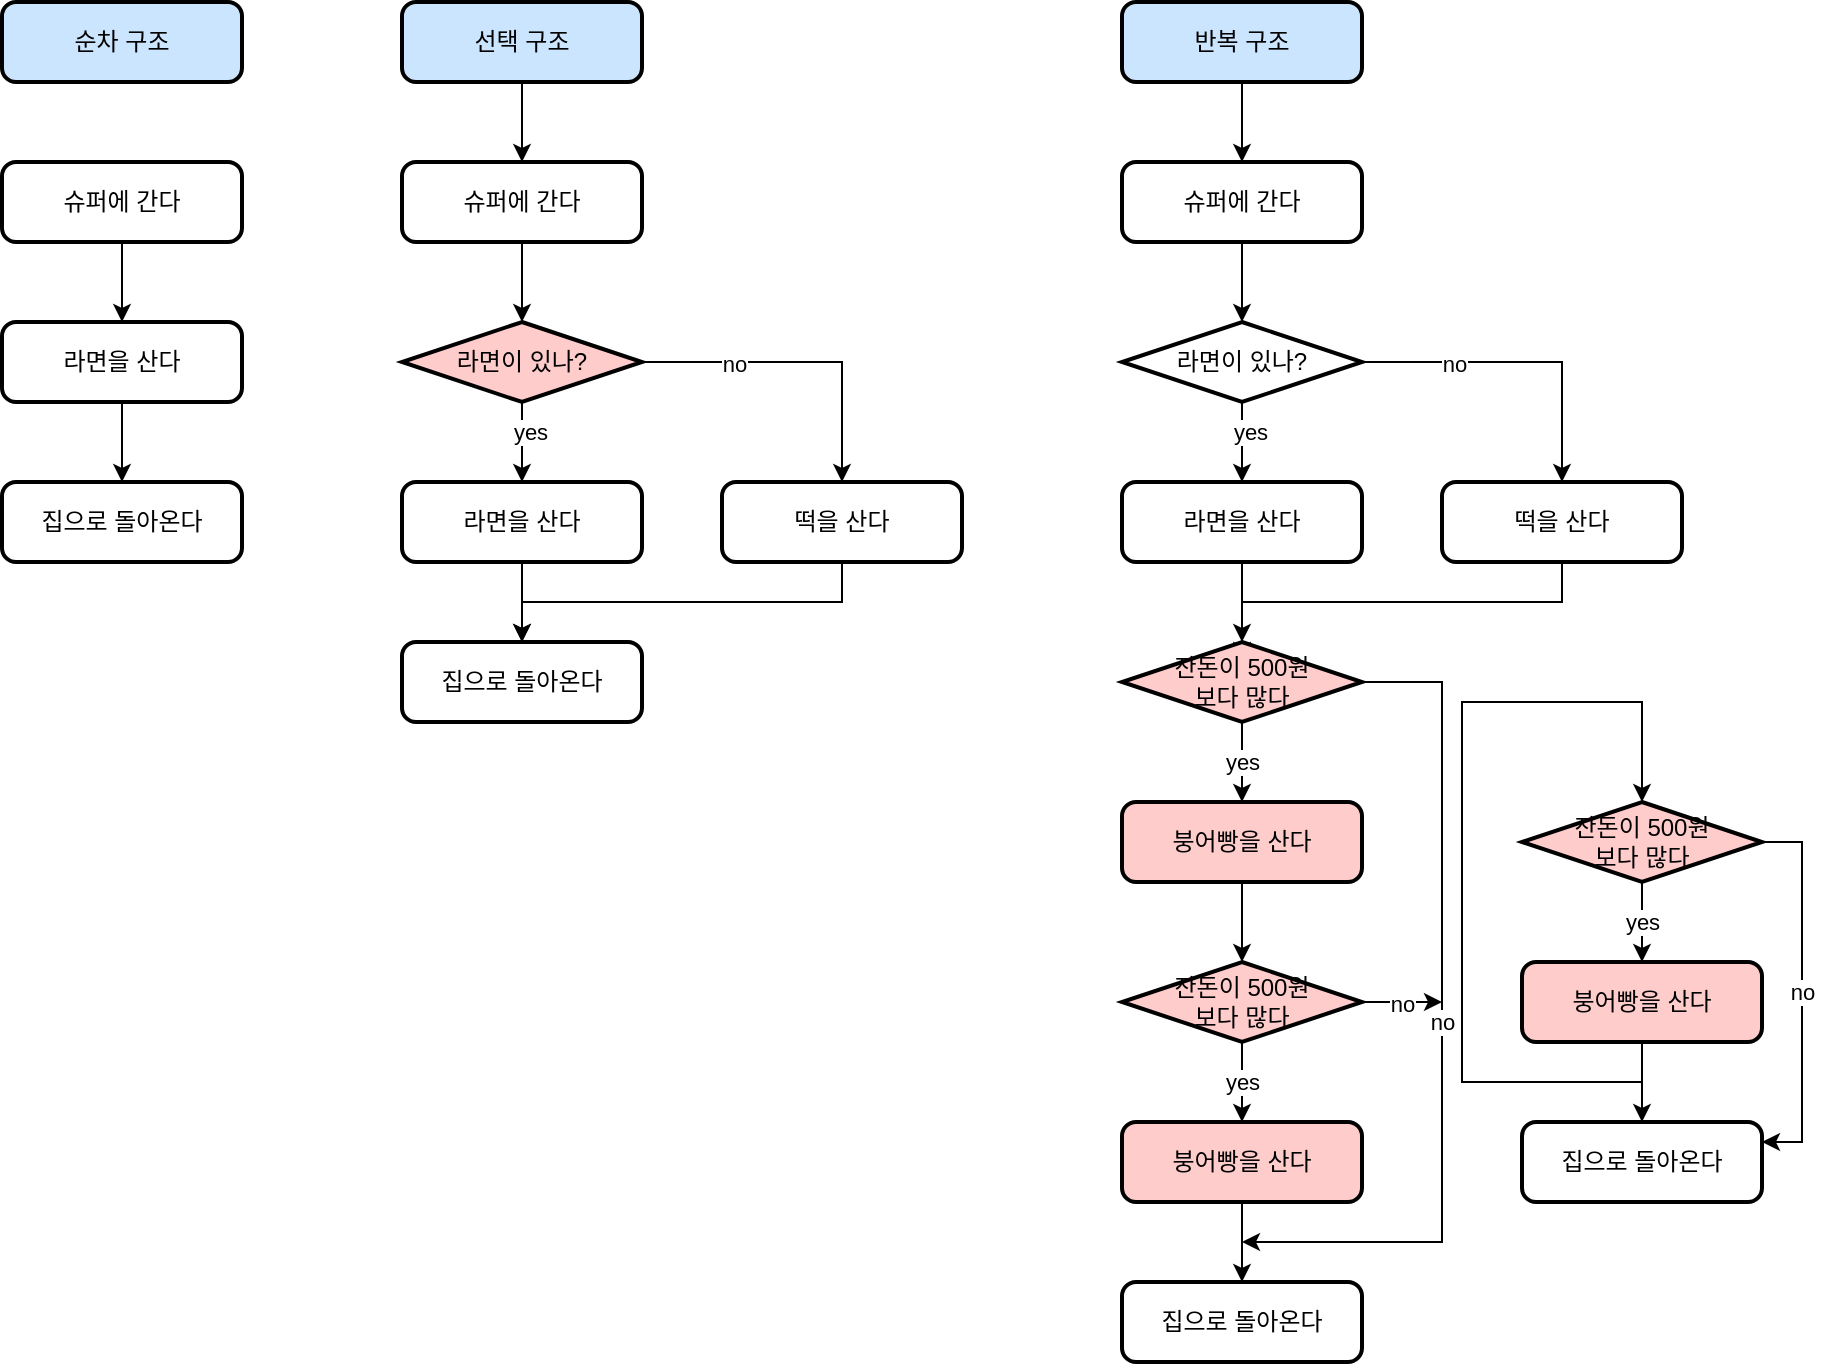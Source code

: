 <mxfile version="16.5.3" type="github">
  <diagram id="IsGRiiZS16t_pL72Zqq2" name="Page-1">
    <mxGraphModel dx="1144" dy="916" grid="1" gridSize="10" guides="1" tooltips="1" connect="1" arrows="1" fold="1" page="1" pageScale="1" pageWidth="1169" pageHeight="827" math="0" shadow="0">
      <root>
        <mxCell id="0" />
        <mxCell id="1" parent="0" />
        <mxCell id="38eZuB5VC2__nTBsD_uU-4" style="edgeStyle=orthogonalEdgeStyle;rounded=0;orthogonalLoop=1;jettySize=auto;html=1;" edge="1" parent="1" source="38eZuB5VC2__nTBsD_uU-1" target="38eZuB5VC2__nTBsD_uU-2">
          <mxGeometry relative="1" as="geometry" />
        </mxCell>
        <mxCell id="38eZuB5VC2__nTBsD_uU-1" value="슈퍼에 간다" style="rounded=1;whiteSpace=wrap;html=1;absoluteArcSize=1;arcSize=14;strokeWidth=2;" vertex="1" parent="1">
          <mxGeometry x="80" y="120" width="120" height="40" as="geometry" />
        </mxCell>
        <mxCell id="38eZuB5VC2__nTBsD_uU-5" style="edgeStyle=orthogonalEdgeStyle;rounded=0;orthogonalLoop=1;jettySize=auto;html=1;entryX=0.5;entryY=0;entryDx=0;entryDy=0;" edge="1" parent="1" source="38eZuB5VC2__nTBsD_uU-2" target="38eZuB5VC2__nTBsD_uU-3">
          <mxGeometry relative="1" as="geometry" />
        </mxCell>
        <mxCell id="38eZuB5VC2__nTBsD_uU-2" value="라면을 산다" style="rounded=1;whiteSpace=wrap;html=1;absoluteArcSize=1;arcSize=14;strokeWidth=2;" vertex="1" parent="1">
          <mxGeometry x="80" y="200" width="120" height="40" as="geometry" />
        </mxCell>
        <mxCell id="38eZuB5VC2__nTBsD_uU-3" value="집으로 돌아온다" style="rounded=1;whiteSpace=wrap;html=1;absoluteArcSize=1;arcSize=14;strokeWidth=2;" vertex="1" parent="1">
          <mxGeometry x="80" y="280" width="120" height="40" as="geometry" />
        </mxCell>
        <mxCell id="38eZuB5VC2__nTBsD_uU-6" value="순차 구조" style="rounded=1;whiteSpace=wrap;html=1;absoluteArcSize=1;arcSize=14;strokeWidth=2;fillColor=#CCE5FF;" vertex="1" parent="1">
          <mxGeometry x="80" y="40" width="120" height="40" as="geometry" />
        </mxCell>
        <mxCell id="38eZuB5VC2__nTBsD_uU-20" value="" style="edgeStyle=orthogonalEdgeStyle;rounded=0;orthogonalLoop=1;jettySize=auto;html=1;" edge="1" parent="1" source="38eZuB5VC2__nTBsD_uU-7" target="38eZuB5VC2__nTBsD_uU-15">
          <mxGeometry relative="1" as="geometry" />
        </mxCell>
        <mxCell id="38eZuB5VC2__nTBsD_uU-7" value="선택 구조" style="rounded=1;whiteSpace=wrap;html=1;absoluteArcSize=1;arcSize=14;strokeWidth=2;fillColor=#CCE5FF;" vertex="1" parent="1">
          <mxGeometry x="280" y="40" width="120" height="40" as="geometry" />
        </mxCell>
        <mxCell id="38eZuB5VC2__nTBsD_uU-21" value="" style="edgeStyle=orthogonalEdgeStyle;rounded=0;orthogonalLoop=1;jettySize=auto;html=1;" edge="1" parent="1" source="38eZuB5VC2__nTBsD_uU-15" target="38eZuB5VC2__nTBsD_uU-19">
          <mxGeometry relative="1" as="geometry" />
        </mxCell>
        <mxCell id="38eZuB5VC2__nTBsD_uU-15" value="슈퍼에 간다" style="rounded=1;whiteSpace=wrap;html=1;absoluteArcSize=1;arcSize=14;strokeWidth=2;" vertex="1" parent="1">
          <mxGeometry x="280" y="120" width="120" height="40" as="geometry" />
        </mxCell>
        <mxCell id="38eZuB5VC2__nTBsD_uU-16" style="edgeStyle=orthogonalEdgeStyle;rounded=0;orthogonalLoop=1;jettySize=auto;html=1;entryX=0.5;entryY=0;entryDx=0;entryDy=0;" edge="1" parent="1" source="38eZuB5VC2__nTBsD_uU-17" target="38eZuB5VC2__nTBsD_uU-18">
          <mxGeometry relative="1" as="geometry" />
        </mxCell>
        <mxCell id="38eZuB5VC2__nTBsD_uU-17" value="라면을 산다" style="rounded=1;whiteSpace=wrap;html=1;absoluteArcSize=1;arcSize=14;strokeWidth=2;" vertex="1" parent="1">
          <mxGeometry x="280" y="280" width="120" height="40" as="geometry" />
        </mxCell>
        <mxCell id="38eZuB5VC2__nTBsD_uU-18" value="집으로 돌아온다" style="rounded=1;whiteSpace=wrap;html=1;absoluteArcSize=1;arcSize=14;strokeWidth=2;" vertex="1" parent="1">
          <mxGeometry x="280" y="360" width="120" height="40" as="geometry" />
        </mxCell>
        <mxCell id="38eZuB5VC2__nTBsD_uU-22" value="" style="edgeStyle=orthogonalEdgeStyle;rounded=0;orthogonalLoop=1;jettySize=auto;html=1;" edge="1" parent="1" source="38eZuB5VC2__nTBsD_uU-19" target="38eZuB5VC2__nTBsD_uU-17">
          <mxGeometry relative="1" as="geometry" />
        </mxCell>
        <mxCell id="38eZuB5VC2__nTBsD_uU-27" value="yes" style="edgeLabel;html=1;align=center;verticalAlign=middle;resizable=0;points=[];" vertex="1" connectable="0" parent="38eZuB5VC2__nTBsD_uU-22">
          <mxGeometry x="-0.275" y="4" relative="1" as="geometry">
            <mxPoint as="offset" />
          </mxGeometry>
        </mxCell>
        <mxCell id="38eZuB5VC2__nTBsD_uU-25" value="" style="edgeStyle=orthogonalEdgeStyle;rounded=0;orthogonalLoop=1;jettySize=auto;html=1;entryX=0.5;entryY=0;entryDx=0;entryDy=0;" edge="1" parent="1" source="38eZuB5VC2__nTBsD_uU-19" target="38eZuB5VC2__nTBsD_uU-23">
          <mxGeometry relative="1" as="geometry">
            <mxPoint x="500" y="220" as="targetPoint" />
          </mxGeometry>
        </mxCell>
        <mxCell id="38eZuB5VC2__nTBsD_uU-26" value="no" style="edgeLabel;html=1;align=center;verticalAlign=middle;resizable=0;points=[];" vertex="1" connectable="0" parent="38eZuB5VC2__nTBsD_uU-25">
          <mxGeometry x="-0.425" relative="1" as="geometry">
            <mxPoint y="1" as="offset" />
          </mxGeometry>
        </mxCell>
        <mxCell id="38eZuB5VC2__nTBsD_uU-19" value="라면이 있나?" style="strokeWidth=2;html=1;shape=mxgraph.flowchart.decision;whiteSpace=wrap;fillColor=#FFCCCC;" vertex="1" parent="1">
          <mxGeometry x="280" y="200" width="120" height="40" as="geometry" />
        </mxCell>
        <mxCell id="38eZuB5VC2__nTBsD_uU-28" style="edgeStyle=orthogonalEdgeStyle;rounded=0;orthogonalLoop=1;jettySize=auto;html=1;" edge="1" parent="1" source="38eZuB5VC2__nTBsD_uU-23" target="38eZuB5VC2__nTBsD_uU-18">
          <mxGeometry relative="1" as="geometry">
            <Array as="points">
              <mxPoint x="500" y="340" />
              <mxPoint x="340" y="340" />
            </Array>
          </mxGeometry>
        </mxCell>
        <mxCell id="38eZuB5VC2__nTBsD_uU-23" value="떡을 산다" style="rounded=1;whiteSpace=wrap;html=1;absoluteArcSize=1;arcSize=14;strokeWidth=2;" vertex="1" parent="1">
          <mxGeometry x="440" y="280" width="120" height="40" as="geometry" />
        </mxCell>
        <mxCell id="38eZuB5VC2__nTBsD_uU-30" value="" style="edgeStyle=orthogonalEdgeStyle;rounded=0;orthogonalLoop=1;jettySize=auto;html=1;" edge="1" parent="1" source="38eZuB5VC2__nTBsD_uU-31" target="38eZuB5VC2__nTBsD_uU-33">
          <mxGeometry relative="1" as="geometry" />
        </mxCell>
        <mxCell id="38eZuB5VC2__nTBsD_uU-31" value="반복 구조" style="rounded=1;whiteSpace=wrap;html=1;absoluteArcSize=1;arcSize=14;strokeWidth=2;fillColor=#CCE5FF;" vertex="1" parent="1">
          <mxGeometry x="640" y="40" width="120" height="40" as="geometry" />
        </mxCell>
        <mxCell id="38eZuB5VC2__nTBsD_uU-32" value="" style="edgeStyle=orthogonalEdgeStyle;rounded=0;orthogonalLoop=1;jettySize=auto;html=1;" edge="1" parent="1" source="38eZuB5VC2__nTBsD_uU-33" target="38eZuB5VC2__nTBsD_uU-41">
          <mxGeometry relative="1" as="geometry" />
        </mxCell>
        <mxCell id="38eZuB5VC2__nTBsD_uU-33" value="슈퍼에 간다" style="rounded=1;whiteSpace=wrap;html=1;absoluteArcSize=1;arcSize=14;strokeWidth=2;" vertex="1" parent="1">
          <mxGeometry x="640" y="120" width="120" height="40" as="geometry" />
        </mxCell>
        <mxCell id="38eZuB5VC2__nTBsD_uU-47" value="" style="edgeStyle=orthogonalEdgeStyle;rounded=0;orthogonalLoop=1;jettySize=auto;html=1;" edge="1" parent="1" source="38eZuB5VC2__nTBsD_uU-35" target="38eZuB5VC2__nTBsD_uU-45">
          <mxGeometry relative="1" as="geometry" />
        </mxCell>
        <mxCell id="38eZuB5VC2__nTBsD_uU-35" value="라면을 산다" style="rounded=1;whiteSpace=wrap;html=1;absoluteArcSize=1;arcSize=14;strokeWidth=2;" vertex="1" parent="1">
          <mxGeometry x="640" y="280" width="120" height="40" as="geometry" />
        </mxCell>
        <mxCell id="38eZuB5VC2__nTBsD_uU-37" value="" style="edgeStyle=orthogonalEdgeStyle;rounded=0;orthogonalLoop=1;jettySize=auto;html=1;" edge="1" parent="1" source="38eZuB5VC2__nTBsD_uU-41" target="38eZuB5VC2__nTBsD_uU-35">
          <mxGeometry relative="1" as="geometry" />
        </mxCell>
        <mxCell id="38eZuB5VC2__nTBsD_uU-38" value="yes" style="edgeLabel;html=1;align=center;verticalAlign=middle;resizable=0;points=[];" vertex="1" connectable="0" parent="38eZuB5VC2__nTBsD_uU-37">
          <mxGeometry x="-0.275" y="4" relative="1" as="geometry">
            <mxPoint as="offset" />
          </mxGeometry>
        </mxCell>
        <mxCell id="38eZuB5VC2__nTBsD_uU-39" value="" style="edgeStyle=orthogonalEdgeStyle;rounded=0;orthogonalLoop=1;jettySize=auto;html=1;entryX=0.5;entryY=0;entryDx=0;entryDy=0;" edge="1" parent="1" source="38eZuB5VC2__nTBsD_uU-41" target="38eZuB5VC2__nTBsD_uU-43">
          <mxGeometry relative="1" as="geometry">
            <mxPoint x="860" y="220" as="targetPoint" />
          </mxGeometry>
        </mxCell>
        <mxCell id="38eZuB5VC2__nTBsD_uU-40" value="no" style="edgeLabel;html=1;align=center;verticalAlign=middle;resizable=0;points=[];" vertex="1" connectable="0" parent="38eZuB5VC2__nTBsD_uU-39">
          <mxGeometry x="-0.425" relative="1" as="geometry">
            <mxPoint y="1" as="offset" />
          </mxGeometry>
        </mxCell>
        <mxCell id="38eZuB5VC2__nTBsD_uU-41" value="라면이 있나?" style="strokeWidth=2;html=1;shape=mxgraph.flowchart.decision;whiteSpace=wrap;" vertex="1" parent="1">
          <mxGeometry x="640" y="200" width="120" height="40" as="geometry" />
        </mxCell>
        <mxCell id="38eZuB5VC2__nTBsD_uU-42" style="edgeStyle=orthogonalEdgeStyle;rounded=0;orthogonalLoop=1;jettySize=auto;html=1;" edge="1" parent="1" source="38eZuB5VC2__nTBsD_uU-43">
          <mxGeometry relative="1" as="geometry">
            <Array as="points">
              <mxPoint x="860" y="340" />
              <mxPoint x="700" y="340" />
            </Array>
            <mxPoint x="700" y="369" as="targetPoint" />
          </mxGeometry>
        </mxCell>
        <mxCell id="38eZuB5VC2__nTBsD_uU-43" value="떡을 산다" style="rounded=1;whiteSpace=wrap;html=1;absoluteArcSize=1;arcSize=14;strokeWidth=2;" vertex="1" parent="1">
          <mxGeometry x="800" y="280" width="120" height="40" as="geometry" />
        </mxCell>
        <mxCell id="38eZuB5VC2__nTBsD_uU-50" value="yes" style="edgeStyle=orthogonalEdgeStyle;rounded=0;orthogonalLoop=1;jettySize=auto;html=1;" edge="1" parent="1" source="38eZuB5VC2__nTBsD_uU-45" target="38eZuB5VC2__nTBsD_uU-48">
          <mxGeometry relative="1" as="geometry" />
        </mxCell>
        <mxCell id="38eZuB5VC2__nTBsD_uU-69" value="no" style="edgeStyle=orthogonalEdgeStyle;rounded=0;orthogonalLoop=1;jettySize=auto;html=1;" edge="1" parent="1" source="38eZuB5VC2__nTBsD_uU-45">
          <mxGeometry relative="1" as="geometry">
            <mxPoint x="700" y="660" as="targetPoint" />
            <Array as="points">
              <mxPoint x="800" y="380" />
              <mxPoint x="800" y="660" />
            </Array>
          </mxGeometry>
        </mxCell>
        <mxCell id="38eZuB5VC2__nTBsD_uU-45" value="잔돈이 500원&lt;br&gt;보다 많다" style="strokeWidth=2;html=1;shape=mxgraph.flowchart.decision;whiteSpace=wrap;fillColor=#FFCCCC;" vertex="1" parent="1">
          <mxGeometry x="640" y="360" width="120" height="40" as="geometry" />
        </mxCell>
        <mxCell id="38eZuB5VC2__nTBsD_uU-61" value="" style="edgeStyle=orthogonalEdgeStyle;rounded=0;orthogonalLoop=1;jettySize=auto;html=1;" edge="1" parent="1" source="38eZuB5VC2__nTBsD_uU-48" target="38eZuB5VC2__nTBsD_uU-60">
          <mxGeometry relative="1" as="geometry" />
        </mxCell>
        <mxCell id="38eZuB5VC2__nTBsD_uU-48" value="붕어빵을 산다" style="rounded=1;whiteSpace=wrap;html=1;absoluteArcSize=1;arcSize=14;strokeWidth=2;fillColor=#FFCCCC;" vertex="1" parent="1">
          <mxGeometry x="640" y="440" width="120" height="40" as="geometry" />
        </mxCell>
        <mxCell id="38eZuB5VC2__nTBsD_uU-49" value="집으로 돌아온다" style="rounded=1;whiteSpace=wrap;html=1;absoluteArcSize=1;arcSize=14;strokeWidth=2;" vertex="1" parent="1">
          <mxGeometry x="640" y="680" width="120" height="40" as="geometry" />
        </mxCell>
        <mxCell id="38eZuB5VC2__nTBsD_uU-63" value="yes" style="edgeStyle=orthogonalEdgeStyle;rounded=0;orthogonalLoop=1;jettySize=auto;html=1;" edge="1" parent="1" source="38eZuB5VC2__nTBsD_uU-60" target="38eZuB5VC2__nTBsD_uU-62">
          <mxGeometry relative="1" as="geometry" />
        </mxCell>
        <mxCell id="38eZuB5VC2__nTBsD_uU-66" value="no" style="edgeStyle=orthogonalEdgeStyle;rounded=0;orthogonalLoop=1;jettySize=auto;html=1;" edge="1" parent="1" source="38eZuB5VC2__nTBsD_uU-60">
          <mxGeometry relative="1" as="geometry">
            <mxPoint x="800" y="540" as="targetPoint" />
          </mxGeometry>
        </mxCell>
        <mxCell id="38eZuB5VC2__nTBsD_uU-60" value="잔돈이 500원&lt;br&gt;보다 많다" style="strokeWidth=2;html=1;shape=mxgraph.flowchart.decision;whiteSpace=wrap;fillColor=#FFCCCC;" vertex="1" parent="1">
          <mxGeometry x="640" y="520" width="120" height="40" as="geometry" />
        </mxCell>
        <mxCell id="38eZuB5VC2__nTBsD_uU-64" value="" style="edgeStyle=orthogonalEdgeStyle;rounded=0;orthogonalLoop=1;jettySize=auto;html=1;" edge="1" parent="1" source="38eZuB5VC2__nTBsD_uU-62" target="38eZuB5VC2__nTBsD_uU-49">
          <mxGeometry relative="1" as="geometry" />
        </mxCell>
        <mxCell id="38eZuB5VC2__nTBsD_uU-62" value="붕어빵을 산다" style="rounded=1;whiteSpace=wrap;html=1;absoluteArcSize=1;arcSize=14;strokeWidth=2;fillColor=#FFCCCC;" vertex="1" parent="1">
          <mxGeometry x="640" y="600" width="120" height="40" as="geometry" />
        </mxCell>
        <mxCell id="38eZuB5VC2__nTBsD_uU-74" value="no" style="edgeStyle=orthogonalEdgeStyle;rounded=0;orthogonalLoop=1;jettySize=auto;html=1;entryX=1;entryY=0.25;entryDx=0;entryDy=0;" edge="1" parent="1" source="38eZuB5VC2__nTBsD_uU-70" target="38eZuB5VC2__nTBsD_uU-72">
          <mxGeometry relative="1" as="geometry">
            <Array as="points">
              <mxPoint x="980" y="460" />
              <mxPoint x="980" y="610" />
            </Array>
          </mxGeometry>
        </mxCell>
        <mxCell id="38eZuB5VC2__nTBsD_uU-75" value="yes" style="edgeStyle=orthogonalEdgeStyle;rounded=0;orthogonalLoop=1;jettySize=auto;html=1;" edge="1" parent="1" source="38eZuB5VC2__nTBsD_uU-70" target="38eZuB5VC2__nTBsD_uU-71">
          <mxGeometry relative="1" as="geometry" />
        </mxCell>
        <mxCell id="38eZuB5VC2__nTBsD_uU-70" value="잔돈이 500원&lt;br&gt;보다 많다" style="strokeWidth=2;html=1;shape=mxgraph.flowchart.decision;whiteSpace=wrap;fillColor=#FFCCCC;" vertex="1" parent="1">
          <mxGeometry x="840" y="440" width="120" height="40" as="geometry" />
        </mxCell>
        <mxCell id="38eZuB5VC2__nTBsD_uU-73" style="edgeStyle=orthogonalEdgeStyle;rounded=0;orthogonalLoop=1;jettySize=auto;html=1;exitX=0.5;exitY=1;exitDx=0;exitDy=0;entryX=0.5;entryY=0;entryDx=0;entryDy=0;entryPerimeter=0;" edge="1" parent="1" source="38eZuB5VC2__nTBsD_uU-71" target="38eZuB5VC2__nTBsD_uU-70">
          <mxGeometry relative="1" as="geometry">
            <mxPoint x="910" y="430" as="targetPoint" />
            <Array as="points">
              <mxPoint x="900" y="580" />
              <mxPoint x="810" y="580" />
              <mxPoint x="810" y="390" />
              <mxPoint x="900" y="390" />
            </Array>
          </mxGeometry>
        </mxCell>
        <mxCell id="38eZuB5VC2__nTBsD_uU-77" value="" style="edgeStyle=orthogonalEdgeStyle;rounded=0;orthogonalLoop=1;jettySize=auto;html=1;" edge="1" parent="1" source="38eZuB5VC2__nTBsD_uU-71" target="38eZuB5VC2__nTBsD_uU-72">
          <mxGeometry relative="1" as="geometry" />
        </mxCell>
        <mxCell id="38eZuB5VC2__nTBsD_uU-71" value="붕어빵을 산다" style="rounded=1;whiteSpace=wrap;html=1;absoluteArcSize=1;arcSize=14;strokeWidth=2;fillColor=#FFCCCC;" vertex="1" parent="1">
          <mxGeometry x="840" y="520" width="120" height="40" as="geometry" />
        </mxCell>
        <mxCell id="38eZuB5VC2__nTBsD_uU-72" value="집으로 돌아온다" style="rounded=1;whiteSpace=wrap;html=1;absoluteArcSize=1;arcSize=14;strokeWidth=2;" vertex="1" parent="1">
          <mxGeometry x="840" y="600" width="120" height="40" as="geometry" />
        </mxCell>
      </root>
    </mxGraphModel>
  </diagram>
</mxfile>
